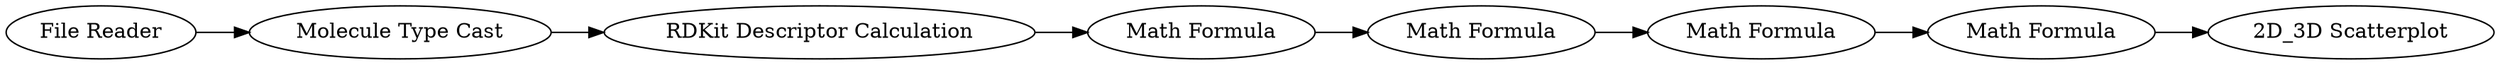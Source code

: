 digraph {
	3 -> 9
	7 -> 8
	1 -> 4
	4 -> 3
	8 -> 5
	6 -> 7
	9 -> 6
	5 [label="2D_3D Scatterplot"]
	1 [label="File Reader"]
	7 [label="Math Formula"]
	9 [label="Math Formula"]
	4 [label="Molecule Type Cast"]
	6 [label="Math Formula"]
	8 [label="Math Formula"]
	3 [label="RDKit Descriptor Calculation"]
	rankdir=LR
}
